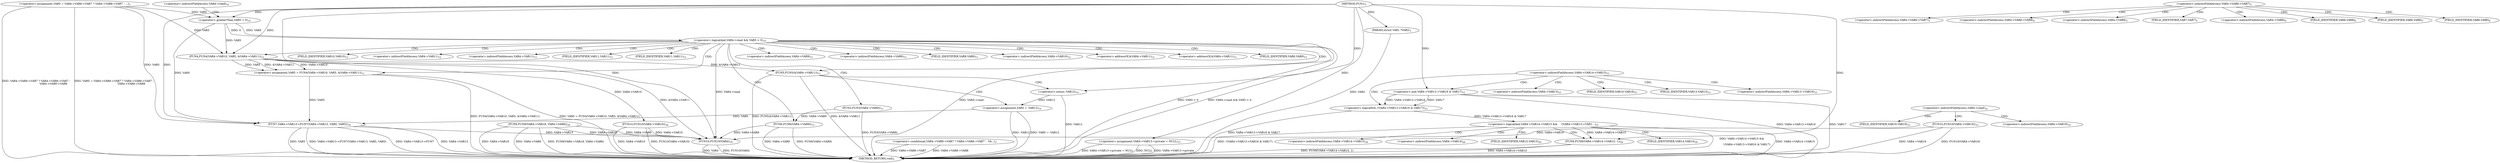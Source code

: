 digraph "FUN1" {  
"8" [label = <(METHOD,FUN1)<SUB>1</SUB>> ]
"132" [label = <(METHOD_RETURN,void)<SUB>1</SUB>> ]
"9" [label = <(PARAM,struct VAR1 *VAR2)<SUB>1</SUB>> ]
"12" [label = <(&lt;operator&gt;.assignment,VAR5 = VAR4-&gt;VAR6-&gt;VAR7 ? VAR4-&gt;VAR6-&gt;VAR7 :
 	...)<SUB>5</SUB>> ]
"69" [label = <(FUN7,VAR4-&gt;VAR13-&gt;FUN7(VAR4-&gt;VAR13, VAR5, VAR5))<SUB>18</SUB>> ]
"103" [label = <(FUN9,FUN9(VAR4-&gt;VAR18, VAR4-&gt;VAR6))<SUB>28</SUB>> ]
"110" [label = <(&lt;operator&gt;.assignment,VAR4-&gt;VAR13-&gt;private = NULL)<SUB>31</SUB>> ]
"126" [label = <(FUN10,FUN10(VAR4-&gt;VAR10))<SUB>34</SUB>> ]
"130" [label = <(FUN10,FUN10(VAR4))<SUB>35</SUB>> ]
"31" [label = <(&lt;operator&gt;.logicalAnd,VAR4-&gt;read &amp;&amp; VAR5 &gt; 0)<SUB>10</SUB>> ]
"81" [label = <(&lt;operator&gt;.logicalAnd,VAR4-&gt;VAR14-&gt;VAR15 &amp;&amp;

	    !(VAR4-&gt;VAR13-&gt;VAR1...)<SUB>21</SUB>> ]
"14" [label = <(&lt;operator&gt;.conditional,VAR4-&gt;VAR6-&gt;VAR7 ? VAR4-&gt;VAR6-&gt;VAR7 :
 					 VA...)<SUB>5</SUB>> ]
"39" [label = <(FUN3,FUN3(VAR4-&gt;VAR9))<SUB>11</SUB>> ]
"43" [label = <(&lt;operator&gt;.assignment,VAR5 = FUN4(VAR4-&gt;VAR10, VAR5, &amp;VAR4-&gt;VAR11))<SUB>12</SUB>> ]
"65" [label = <(FUN6,FUN6(VAR4-&gt;VAR9))<SUB>15</SUB>> ]
"96" [label = <(FUN8,FUN8(VAR4-&gt;VAR14-&gt;VAR15, 1))<SUB>26</SUB>> ]
"122" [label = <(FUN10,FUN10(VAR4-&gt;VAR19))<SUB>33</SUB>> ]
"35" [label = <(&lt;operator&gt;.greaterThan,VAR5 &gt; 0)<SUB>10</SUB>> ]
"55" [label = <(FUN5,FUN5(&amp;VAR4-&gt;VAR11))<SUB>13</SUB>> ]
"87" [label = <(&lt;operator&gt;.logicalNot,!(VAR4-&gt;VAR13-&gt;VAR16 &amp; VAR17))<SUB>23</SUB>> ]
"45" [label = <(FUN4,FUN4(VAR4-&gt;VAR10, VAR5, &amp;VAR4-&gt;VAR11))<SUB>12</SUB>> ]
"61" [label = <(&lt;operator&gt;.assignment,VAR5 = -VAR12)<SUB>14</SUB>> ]
"88" [label = <(&lt;operator&gt;.and,VAR4-&gt;VAR13-&gt;VAR16 &amp; VAR17)<SUB>23</SUB>> ]
"63" [label = <(&lt;operator&gt;.minus,-VAR12)<SUB>14</SUB>> ]
"118" [label = <(&lt;operator&gt;.indirectFieldAccess,VAR4-&gt;read)<SUB>32</SUB>> ]
"15" [label = <(&lt;operator&gt;.indirectFieldAccess,VAR4-&gt;VAR6-&gt;VAR7)<SUB>5</SUB>> ]
"20" [label = <(&lt;operator&gt;.indirectFieldAccess,VAR4-&gt;VAR6-&gt;VAR7)<SUB>5</SUB>> ]
"25" [label = <(&lt;operator&gt;.indirectFieldAccess,VAR4-&gt;VAR6-&gt;VAR8)<SUB>6</SUB>> ]
"32" [label = <(&lt;operator&gt;.indirectFieldAccess,VAR4-&gt;read)<SUB>10</SUB>> ]
"82" [label = <(&lt;operator&gt;.indirectFieldAccess,VAR4-&gt;VAR14-&gt;VAR15)<SUB>21</SUB>> ]
"21" [label = <(&lt;operator&gt;.indirectFieldAccess,VAR4-&gt;VAR6)<SUB>5</SUB>> ]
"24" [label = <(FIELD_IDENTIFIER,VAR7,VAR7)<SUB>5</SUB>> ]
"26" [label = <(&lt;operator&gt;.indirectFieldAccess,VAR4-&gt;VAR6)<SUB>6</SUB>> ]
"29" [label = <(FIELD_IDENTIFIER,VAR8,VAR8)<SUB>6</SUB>> ]
"40" [label = <(&lt;operator&gt;.indirectFieldAccess,VAR4-&gt;VAR9)<SUB>11</SUB>> ]
"66" [label = <(&lt;operator&gt;.indirectFieldAccess,VAR4-&gt;VAR9)<SUB>15</SUB>> ]
"97" [label = <(&lt;operator&gt;.indirectFieldAccess,VAR4-&gt;VAR14-&gt;VAR15)<SUB>26</SUB>> ]
"123" [label = <(&lt;operator&gt;.indirectFieldAccess,VAR4-&gt;VAR19)<SUB>33</SUB>> ]
"23" [label = <(FIELD_IDENTIFIER,VAR6,VAR6)<SUB>5</SUB>> ]
"28" [label = <(FIELD_IDENTIFIER,VAR6,VAR6)<SUB>6</SUB>> ]
"42" [label = <(FIELD_IDENTIFIER,VAR9,VAR9)<SUB>11</SUB>> ]
"46" [label = <(&lt;operator&gt;.indirectFieldAccess,VAR4-&gt;VAR10)<SUB>12</SUB>> ]
"50" [label = <(&lt;operator&gt;.addressOf,&amp;VAR4-&gt;VAR11)<SUB>12</SUB>> ]
"56" [label = <(&lt;operator&gt;.addressOf,&amp;VAR4-&gt;VAR11)<SUB>13</SUB>> ]
"68" [label = <(FIELD_IDENTIFIER,VAR9,VAR9)<SUB>15</SUB>> ]
"89" [label = <(&lt;operator&gt;.indirectFieldAccess,VAR4-&gt;VAR13-&gt;VAR16)<SUB>23</SUB>> ]
"98" [label = <(&lt;operator&gt;.indirectFieldAccess,VAR4-&gt;VAR14)<SUB>26</SUB>> ]
"101" [label = <(FIELD_IDENTIFIER,VAR15,VAR15)<SUB>26</SUB>> ]
"125" [label = <(FIELD_IDENTIFIER,VAR19,VAR19)<SUB>33</SUB>> ]
"48" [label = <(FIELD_IDENTIFIER,VAR10,VAR10)<SUB>12</SUB>> ]
"51" [label = <(&lt;operator&gt;.indirectFieldAccess,VAR4-&gt;VAR11)<SUB>12</SUB>> ]
"57" [label = <(&lt;operator&gt;.indirectFieldAccess,VAR4-&gt;VAR11)<SUB>13</SUB>> ]
"90" [label = <(&lt;operator&gt;.indirectFieldAccess,VAR4-&gt;VAR13)<SUB>23</SUB>> ]
"93" [label = <(FIELD_IDENTIFIER,VAR16,VAR16)<SUB>23</SUB>> ]
"100" [label = <(FIELD_IDENTIFIER,VAR14,VAR14)<SUB>26</SUB>> ]
"53" [label = <(FIELD_IDENTIFIER,VAR11,VAR11)<SUB>12</SUB>> ]
"59" [label = <(FIELD_IDENTIFIER,VAR11,VAR11)<SUB>13</SUB>> ]
"92" [label = <(FIELD_IDENTIFIER,VAR13,VAR13)<SUB>23</SUB>> ]
  "9" -> "132"  [ label = "DDG: VAR2"] 
  "14" -> "132"  [ label = "DDG: VAR4-&gt;VAR6-&gt;VAR7"] 
  "14" -> "132"  [ label = "DDG: VAR4-&gt;VAR6-&gt;VAR8"] 
  "12" -> "132"  [ label = "DDG: VAR4-&gt;VAR6-&gt;VAR7 ? VAR4-&gt;VAR6-&gt;VAR7 :
 					 VAR4-&gt;VAR6-&gt;VAR8"] 
  "12" -> "132"  [ label = "DDG: VAR5 = VAR4-&gt;VAR6-&gt;VAR7 ? VAR4-&gt;VAR6-&gt;VAR7 :
 					 VAR4-&gt;VAR6-&gt;VAR8"] 
  "31" -> "132"  [ label = "DDG: VAR4-&gt;read"] 
  "31" -> "132"  [ label = "DDG: VAR5 &gt; 0"] 
  "31" -> "132"  [ label = "DDG: VAR4-&gt;read &amp;&amp; VAR5 &gt; 0"] 
  "39" -> "132"  [ label = "DDG: FUN3(VAR4-&gt;VAR9)"] 
  "43" -> "132"  [ label = "DDG: FUN4(VAR4-&gt;VAR10, VAR5, &amp;VAR4-&gt;VAR11)"] 
  "43" -> "132"  [ label = "DDG: VAR5 = FUN4(VAR4-&gt;VAR10, VAR5, &amp;VAR4-&gt;VAR11)"] 
  "55" -> "132"  [ label = "DDG: &amp;VAR4-&gt;VAR11"] 
  "55" -> "132"  [ label = "DDG: FUN5(&amp;VAR4-&gt;VAR11)"] 
  "61" -> "132"  [ label = "DDG: -VAR12"] 
  "61" -> "132"  [ label = "DDG: VAR5 = -VAR12"] 
  "65" -> "132"  [ label = "DDG: VAR4-&gt;VAR9"] 
  "65" -> "132"  [ label = "DDG: FUN6(VAR4-&gt;VAR9)"] 
  "69" -> "132"  [ label = "DDG: VAR4-&gt;VAR13-&gt;FUN7"] 
  "69" -> "132"  [ label = "DDG: VAR4-&gt;VAR13"] 
  "69" -> "132"  [ label = "DDG: VAR5"] 
  "69" -> "132"  [ label = "DDG: VAR4-&gt;VAR13-&gt;FUN7(VAR4-&gt;VAR13, VAR5, VAR5)"] 
  "81" -> "132"  [ label = "DDG: VAR4-&gt;VAR14-&gt;VAR15"] 
  "88" -> "132"  [ label = "DDG: VAR4-&gt;VAR13-&gt;VAR16"] 
  "87" -> "132"  [ label = "DDG: VAR4-&gt;VAR13-&gt;VAR16 &amp; VAR17"] 
  "81" -> "132"  [ label = "DDG: !(VAR4-&gt;VAR13-&gt;VAR16 &amp; VAR17)"] 
  "81" -> "132"  [ label = "DDG: VAR4-&gt;VAR14-&gt;VAR15 &amp;&amp;

	    !(VAR4-&gt;VAR13-&gt;VAR16 &amp; VAR17)"] 
  "96" -> "132"  [ label = "DDG: VAR4-&gt;VAR14-&gt;VAR15"] 
  "96" -> "132"  [ label = "DDG: FUN8(VAR4-&gt;VAR14-&gt;VAR15, 1)"] 
  "103" -> "132"  [ label = "DDG: VAR4-&gt;VAR18"] 
  "103" -> "132"  [ label = "DDG: VAR4-&gt;VAR6"] 
  "103" -> "132"  [ label = "DDG: FUN9(VAR4-&gt;VAR18, VAR4-&gt;VAR6)"] 
  "110" -> "132"  [ label = "DDG: VAR4-&gt;VAR13-&gt;private"] 
  "110" -> "132"  [ label = "DDG: VAR4-&gt;VAR13-&gt;private = NULL"] 
  "122" -> "132"  [ label = "DDG: VAR4-&gt;VAR19"] 
  "122" -> "132"  [ label = "DDG: FUN10(VAR4-&gt;VAR19)"] 
  "126" -> "132"  [ label = "DDG: VAR4-&gt;VAR10"] 
  "126" -> "132"  [ label = "DDG: FUN10(VAR4-&gt;VAR10)"] 
  "130" -> "132"  [ label = "DDG: VAR4"] 
  "130" -> "132"  [ label = "DDG: FUN10(VAR4)"] 
  "88" -> "132"  [ label = "DDG: VAR17"] 
  "110" -> "132"  [ label = "DDG: NULL"] 
  "63" -> "132"  [ label = "DDG: VAR12"] 
  "8" -> "9"  [ label = "DDG: "] 
  "8" -> "110"  [ label = "DDG: "] 
  "12" -> "69"  [ label = "DDG: VAR5"] 
  "35" -> "69"  [ label = "DDG: VAR5"] 
  "43" -> "69"  [ label = "DDG: VAR5"] 
  "61" -> "69"  [ label = "DDG: VAR5"] 
  "8" -> "69"  [ label = "DDG: "] 
  "45" -> "126"  [ label = "DDG: VAR4-&gt;VAR10"] 
  "31" -> "130"  [ label = "DDG: VAR4-&gt;read"] 
  "65" -> "130"  [ label = "DDG: VAR4-&gt;VAR9"] 
  "69" -> "130"  [ label = "DDG: VAR4-&gt;VAR13"] 
  "103" -> "130"  [ label = "DDG: VAR4-&gt;VAR18"] 
  "103" -> "130"  [ label = "DDG: VAR4-&gt;VAR6"] 
  "122" -> "130"  [ label = "DDG: VAR4-&gt;VAR19"] 
  "126" -> "130"  [ label = "DDG: VAR4-&gt;VAR10"] 
  "8" -> "130"  [ label = "DDG: "] 
  "45" -> "130"  [ label = "DDG: &amp;VAR4-&gt;VAR11"] 
  "35" -> "31"  [ label = "DDG: VAR5"] 
  "35" -> "31"  [ label = "DDG: 0"] 
  "45" -> "43"  [ label = "DDG: VAR4-&gt;VAR10"] 
  "45" -> "43"  [ label = "DDG: VAR5"] 
  "45" -> "43"  [ label = "DDG: &amp;VAR4-&gt;VAR11"] 
  "87" -> "81"  [ label = "DDG: VAR4-&gt;VAR13-&gt;VAR16 &amp; VAR17"] 
  "12" -> "35"  [ label = "DDG: VAR5"] 
  "8" -> "35"  [ label = "DDG: "] 
  "39" -> "65"  [ label = "DDG: VAR4-&gt;VAR9"] 
  "88" -> "87"  [ label = "DDG: VAR4-&gt;VAR13-&gt;VAR16"] 
  "88" -> "87"  [ label = "DDG: VAR17"] 
  "81" -> "96"  [ label = "DDG: VAR4-&gt;VAR14-&gt;VAR15"] 
  "8" -> "96"  [ label = "DDG: "] 
  "12" -> "45"  [ label = "DDG: VAR5"] 
  "35" -> "45"  [ label = "DDG: VAR5"] 
  "8" -> "45"  [ label = "DDG: "] 
  "45" -> "55"  [ label = "DDG: &amp;VAR4-&gt;VAR11"] 
  "63" -> "61"  [ label = "DDG: VAR12"] 
  "8" -> "88"  [ label = "DDG: "] 
  "8" -> "63"  [ label = "DDG: "] 
  "31" -> "48"  [ label = "CDG: "] 
  "31" -> "68"  [ label = "CDG: "] 
  "31" -> "42"  [ label = "CDG: "] 
  "31" -> "51"  [ label = "CDG: "] 
  "31" -> "57"  [ label = "CDG: "] 
  "31" -> "66"  [ label = "CDG: "] 
  "31" -> "46"  [ label = "CDG: "] 
  "31" -> "56"  [ label = "CDG: "] 
  "31" -> "45"  [ label = "CDG: "] 
  "31" -> "40"  [ label = "CDG: "] 
  "31" -> "65"  [ label = "CDG: "] 
  "31" -> "50"  [ label = "CDG: "] 
  "31" -> "59"  [ label = "CDG: "] 
  "31" -> "43"  [ label = "CDG: "] 
  "31" -> "53"  [ label = "CDG: "] 
  "31" -> "55"  [ label = "CDG: "] 
  "31" -> "39"  [ label = "CDG: "] 
  "81" -> "96"  [ label = "CDG: "] 
  "81" -> "98"  [ label = "CDG: "] 
  "81" -> "97"  [ label = "CDG: "] 
  "81" -> "101"  [ label = "CDG: "] 
  "81" -> "100"  [ label = "CDG: "] 
  "118" -> "122"  [ label = "CDG: "] 
  "118" -> "123"  [ label = "CDG: "] 
  "118" -> "125"  [ label = "CDG: "] 
  "15" -> "21"  [ label = "CDG: "] 
  "15" -> "26"  [ label = "CDG: "] 
  "15" -> "28"  [ label = "CDG: "] 
  "15" -> "20"  [ label = "CDG: "] 
  "15" -> "25"  [ label = "CDG: "] 
  "15" -> "29"  [ label = "CDG: "] 
  "15" -> "24"  [ label = "CDG: "] 
  "15" -> "23"  [ label = "CDG: "] 
  "32" -> "35"  [ label = "CDG: "] 
  "82" -> "89"  [ label = "CDG: "] 
  "82" -> "92"  [ label = "CDG: "] 
  "82" -> "87"  [ label = "CDG: "] 
  "82" -> "93"  [ label = "CDG: "] 
  "82" -> "90"  [ label = "CDG: "] 
  "82" -> "88"  [ label = "CDG: "] 
  "55" -> "61"  [ label = "CDG: "] 
  "55" -> "63"  [ label = "CDG: "] 
}
